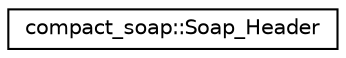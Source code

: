 digraph G
{
  edge [fontname="Helvetica",fontsize="10",labelfontname="Helvetica",labelfontsize="10"];
  node [fontname="Helvetica",fontsize="10",shape=record];
  rankdir="LR";
  Node1 [label="compact_soap::Soap_Header",height=0.2,width=0.4,color="black", fillcolor="white", style="filled",URL="$classcompact__soap_1_1_soap___header.html"];
}
